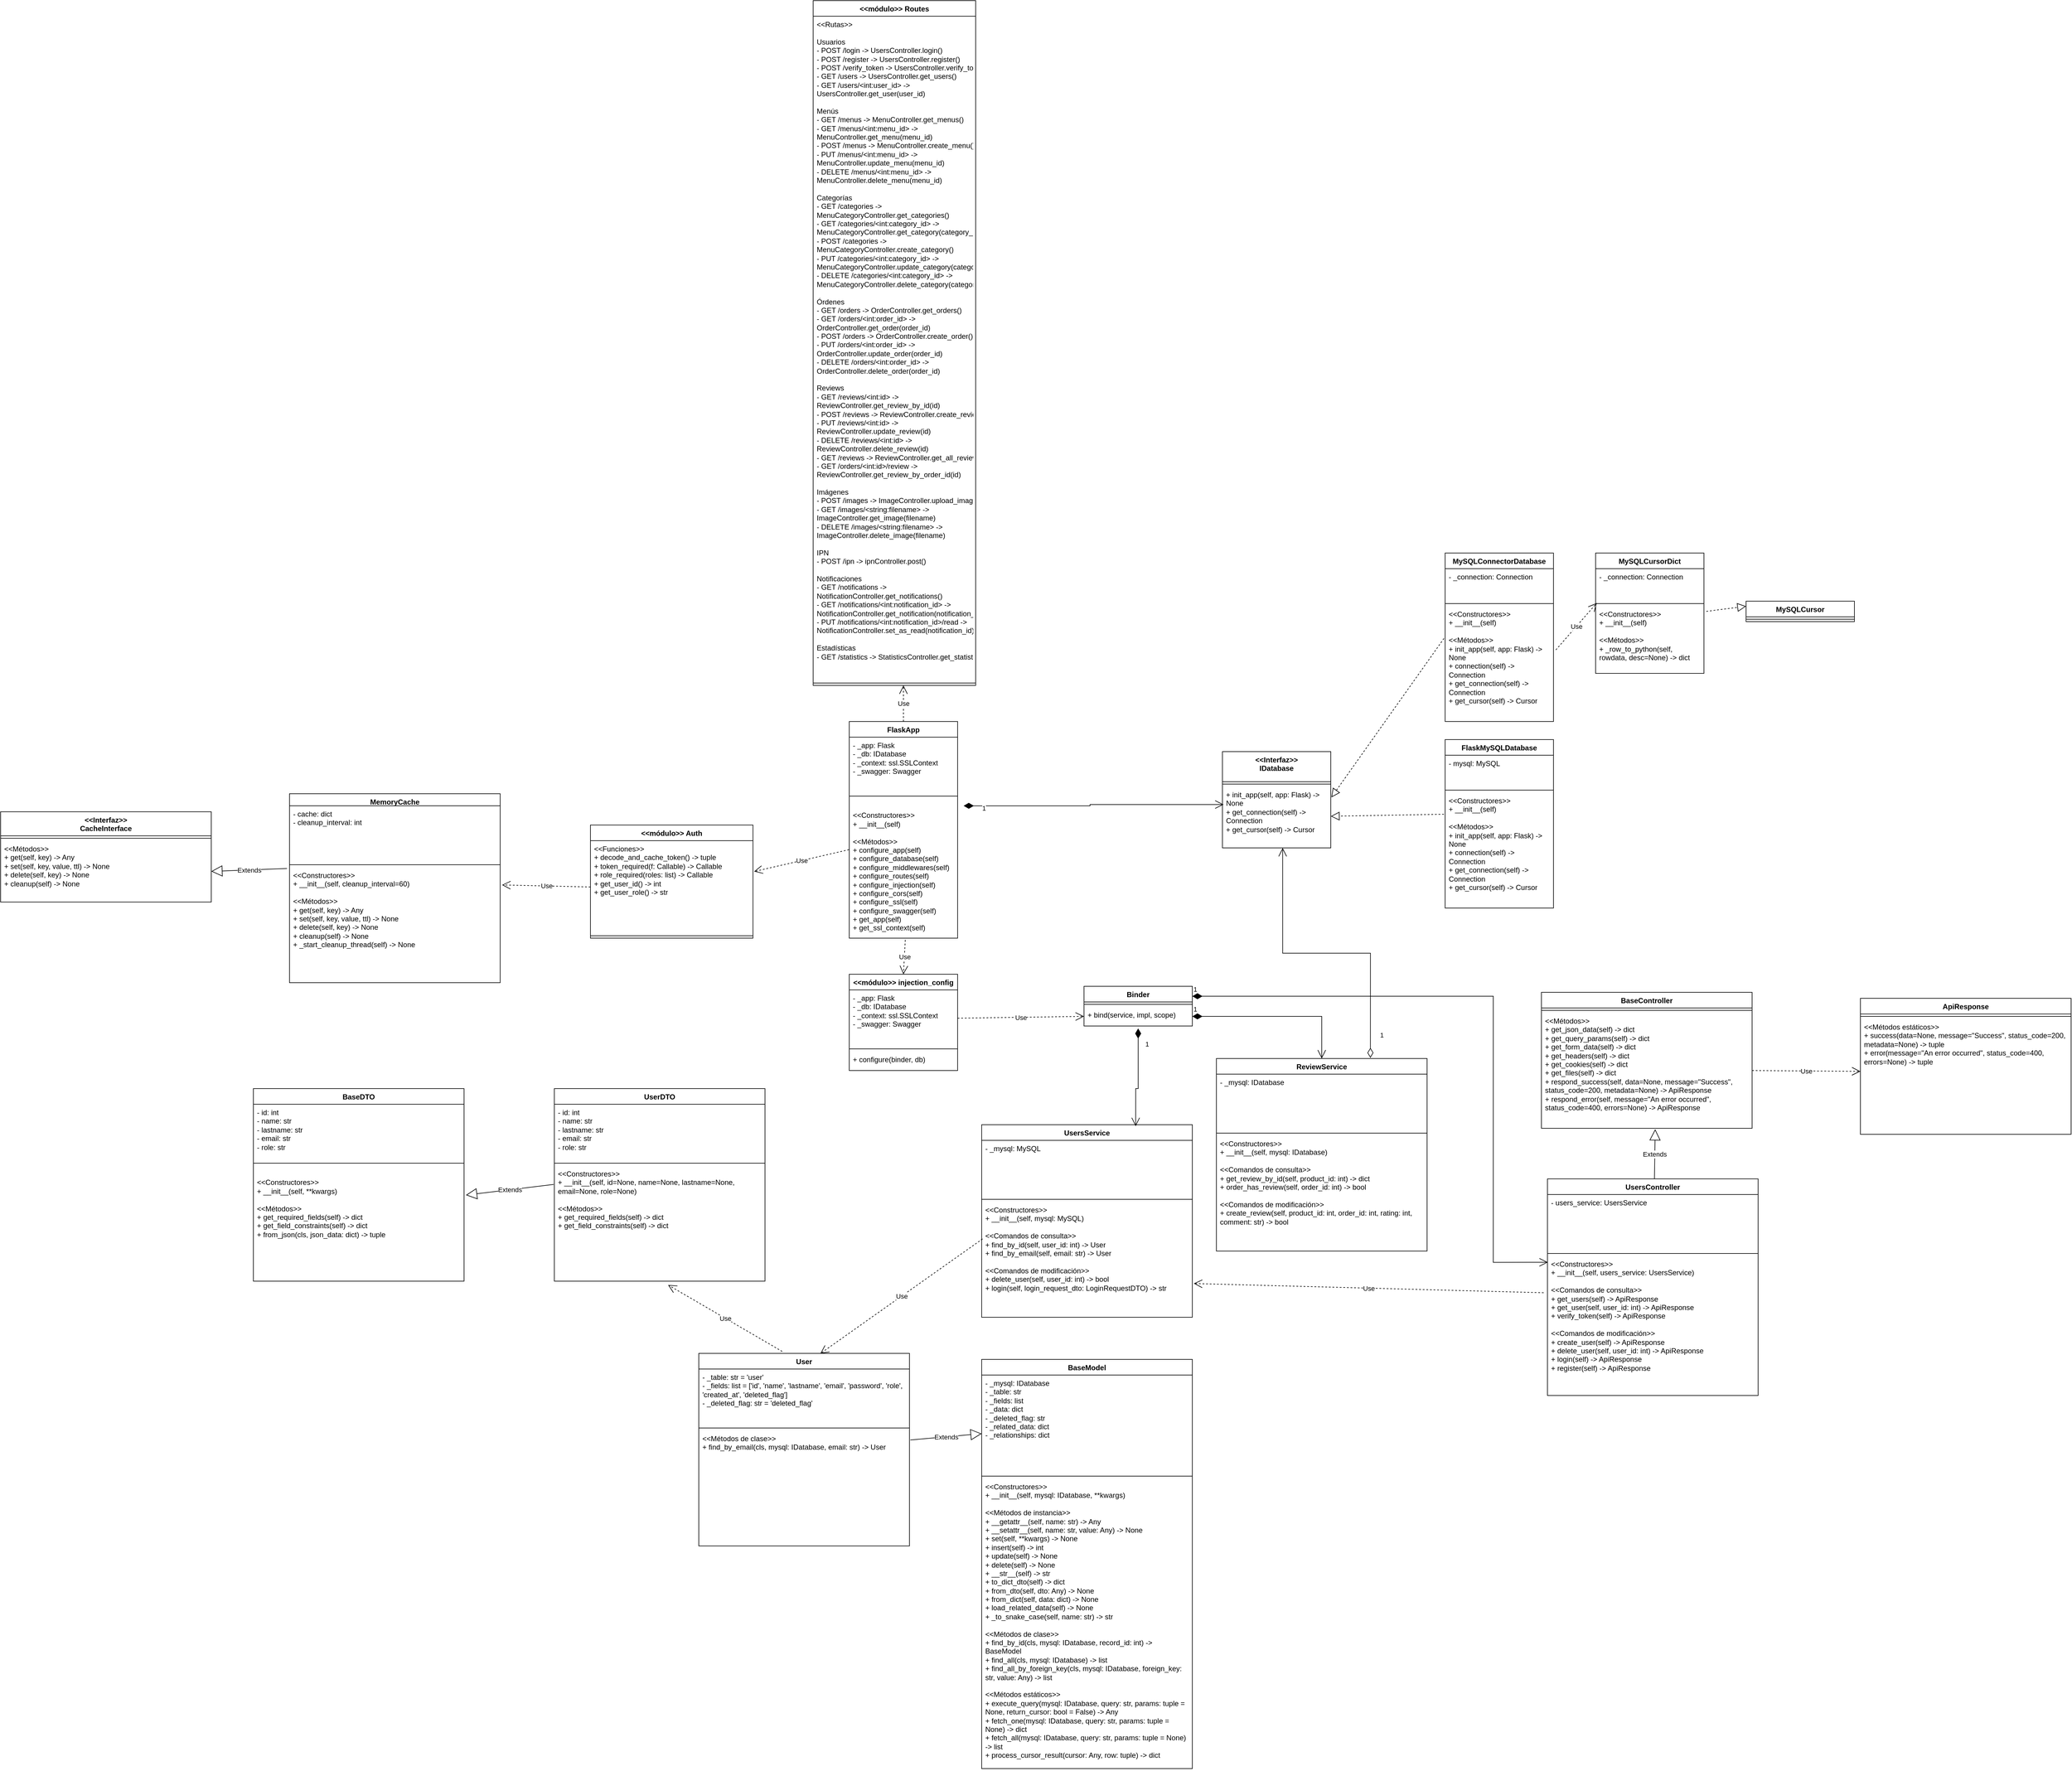 <mxfile version="22.0.0" type="device">
  <diagram name="Page-1" id="c4acf3e9-155e-7222-9cf6-157b1a14988f">
    <mxGraphModel dx="4900" dy="3720" grid="1" gridSize="10" guides="1" tooltips="1" connect="1" arrows="1" fold="1" page="1" pageScale="1" pageWidth="850" pageHeight="1100" background="none" math="0" shadow="0">
      <root>
        <mxCell id="0" />
        <mxCell id="1" parent="0" />
        <mxCell id="P1A6MYlfa6dCKhYoC_HP-1" value="&amp;lt;&amp;lt;módulo&amp;gt;&amp;gt; injection_config " style="swimlane;fontStyle=1;align=center;verticalAlign=top;childLayout=stackLayout;horizontal=1;startSize=26;horizontalStack=0;resizeParent=1;resizeParentMax=0;resizeLast=0;collapsible=1;marginBottom=0;whiteSpace=wrap;html=1;" parent="1" vertex="1">
          <mxGeometry x="20" y="480" width="180" height="160" as="geometry" />
        </mxCell>
        <mxCell id="P1A6MYlfa6dCKhYoC_HP-2" value="&lt;div&gt;- _app: Flask&lt;/div&gt;&lt;div&gt;- _db: IDatabase&lt;/div&gt;&lt;div&gt;- _context: ssl.SSLContext&lt;/div&gt;&lt;div&gt;- _swagger: Swagger&lt;/div&gt;" style="text;strokeColor=none;fillColor=none;align=left;verticalAlign=top;spacingLeft=4;spacingRight=4;overflow=hidden;rotatable=0;points=[[0,0.5],[1,0.5]];portConstraint=eastwest;whiteSpace=wrap;html=1;" parent="P1A6MYlfa6dCKhYoC_HP-1" vertex="1">
          <mxGeometry y="26" width="180" height="94" as="geometry" />
        </mxCell>
        <mxCell id="P1A6MYlfa6dCKhYoC_HP-3" value="" style="line;strokeWidth=1;fillColor=none;align=left;verticalAlign=middle;spacingTop=-1;spacingLeft=3;spacingRight=3;rotatable=0;labelPosition=right;points=[];portConstraint=eastwest;strokeColor=inherit;" parent="P1A6MYlfa6dCKhYoC_HP-1" vertex="1">
          <mxGeometry y="120" width="180" height="8" as="geometry" />
        </mxCell>
        <mxCell id="P1A6MYlfa6dCKhYoC_HP-4" value="&lt;div&gt;+ configure(binder, db)&amp;nbsp;&amp;nbsp;&lt;br&gt;&lt;/div&gt;" style="text;strokeColor=none;fillColor=none;align=left;verticalAlign=top;spacingLeft=4;spacingRight=4;overflow=hidden;rotatable=0;points=[[0,0.5],[1,0.5]];portConstraint=eastwest;whiteSpace=wrap;html=1;" parent="P1A6MYlfa6dCKhYoC_HP-1" vertex="1">
          <mxGeometry y="128" width="180" height="32" as="geometry" />
        </mxCell>
        <mxCell id="P1A6MYlfa6dCKhYoC_HP-6" value="FlaskApp" style="swimlane;fontStyle=1;align=center;verticalAlign=top;childLayout=stackLayout;horizontal=1;startSize=26;horizontalStack=0;resizeParent=1;resizeParentMax=0;resizeLast=0;collapsible=1;marginBottom=0;whiteSpace=wrap;html=1;" parent="1" vertex="1">
          <mxGeometry x="20" y="60" width="180" height="360" as="geometry" />
        </mxCell>
        <mxCell id="P1A6MYlfa6dCKhYoC_HP-7" value="&lt;div&gt;- _app: Flask&lt;/div&gt;&lt;div&gt;- _db: IDatabase&lt;/div&gt;&lt;div&gt;- _context: ssl.SSLContext&lt;/div&gt;&lt;div&gt;- _swagger: Swagger&lt;/div&gt;" style="text;strokeColor=none;fillColor=none;align=left;verticalAlign=top;spacingLeft=4;spacingRight=4;overflow=hidden;rotatable=0;points=[[0,0.5],[1,0.5]];portConstraint=eastwest;whiteSpace=wrap;html=1;" parent="P1A6MYlfa6dCKhYoC_HP-6" vertex="1">
          <mxGeometry y="26" width="180" height="94" as="geometry" />
        </mxCell>
        <mxCell id="P1A6MYlfa6dCKhYoC_HP-8" value="" style="line;strokeWidth=1;fillColor=none;align=left;verticalAlign=middle;spacingTop=-1;spacingLeft=3;spacingRight=3;rotatable=0;labelPosition=right;points=[];portConstraint=eastwest;strokeColor=inherit;" parent="P1A6MYlfa6dCKhYoC_HP-6" vertex="1">
          <mxGeometry y="120" width="180" height="8" as="geometry" />
        </mxCell>
        <mxCell id="P1A6MYlfa6dCKhYoC_HP-9" value="&lt;div&gt;&lt;br&gt;&lt;/div&gt;&lt;div&gt;&amp;lt;&amp;lt;Constructores&amp;gt;&amp;gt;&lt;/div&gt;&lt;div&gt;+ __init__(self)&lt;/div&gt;&lt;div&gt;&lt;br&gt;&lt;/div&gt;&lt;div&gt;&amp;lt;&amp;lt;Métodos&amp;gt;&amp;gt;&lt;/div&gt;&lt;div&gt;+ configure_app(self)&lt;/div&gt;&lt;div&gt;+ configure_database(self)&lt;/div&gt;&lt;div&gt;+ configure_middlewares(self)&lt;/div&gt;&lt;div&gt;+ configure_routes(self)&lt;/div&gt;&lt;div&gt;+ configure_injection(self)&lt;/div&gt;&lt;div&gt;+ configure_cors(self)&lt;/div&gt;&lt;div&gt;+ configure_ssl(self)&lt;/div&gt;&lt;div&gt;+ configure_swagger(self)&lt;/div&gt;&lt;div&gt;+ get_app(self)&lt;/div&gt;&lt;div&gt;+ get_ssl_context(self)&lt;/div&gt;&lt;div&gt;&lt;br&gt;&lt;/div&gt;" style="text;strokeColor=none;fillColor=none;align=left;verticalAlign=top;spacingLeft=4;spacingRight=4;overflow=hidden;rotatable=0;points=[[0,0.5],[1,0.5]];portConstraint=eastwest;whiteSpace=wrap;html=1;" parent="P1A6MYlfa6dCKhYoC_HP-6" vertex="1">
          <mxGeometry y="128" width="180" height="232" as="geometry" />
        </mxCell>
        <mxCell id="P1A6MYlfa6dCKhYoC_HP-10" value="UsersService" style="swimlane;fontStyle=1;align=center;verticalAlign=top;childLayout=stackLayout;horizontal=1;startSize=26;horizontalStack=0;resizeParent=1;resizeParentMax=0;resizeLast=0;collapsible=1;marginBottom=0;whiteSpace=wrap;html=1;" parent="1" vertex="1">
          <mxGeometry x="240" y="730" width="350" height="320" as="geometry" />
        </mxCell>
        <mxCell id="P1A6MYlfa6dCKhYoC_HP-11" value="- _mysql: MySQL" style="text;strokeColor=none;fillColor=none;align=left;verticalAlign=top;spacingLeft=4;spacingRight=4;overflow=hidden;rotatable=0;points=[[0,0.5],[1,0.5]];portConstraint=eastwest;whiteSpace=wrap;html=1;" parent="P1A6MYlfa6dCKhYoC_HP-10" vertex="1">
          <mxGeometry y="26" width="350" height="94" as="geometry" />
        </mxCell>
        <mxCell id="P1A6MYlfa6dCKhYoC_HP-12" value="" style="line;strokeWidth=1;fillColor=none;align=left;verticalAlign=middle;spacingTop=-1;spacingLeft=3;spacingRight=3;rotatable=0;labelPosition=right;points=[];portConstraint=eastwest;strokeColor=inherit;" parent="P1A6MYlfa6dCKhYoC_HP-10" vertex="1">
          <mxGeometry y="120" width="350" height="8" as="geometry" />
        </mxCell>
        <mxCell id="P1A6MYlfa6dCKhYoC_HP-13" value="&lt;div&gt;&lt;div&gt;&amp;lt;&amp;lt;Constructores&amp;gt;&amp;gt;&lt;/div&gt;&lt;div&gt;+ __init__(self, mysql: MySQL)&lt;/div&gt;&lt;div&gt;&lt;br&gt;&lt;/div&gt;&lt;div&gt;&amp;lt;&amp;lt;Comandos de consulta&amp;gt;&amp;gt;&lt;/div&gt;&lt;div&gt;+ find_by_id(self, user_id: int) -&amp;gt; User&lt;/div&gt;&lt;div&gt;+ find_by_email(self, email: str) -&amp;gt; User&lt;/div&gt;&lt;div&gt;&lt;br&gt;&lt;/div&gt;&lt;div&gt;&amp;lt;&amp;lt;Comandos de modificación&amp;gt;&amp;gt;&lt;/div&gt;&lt;div&gt;+ delete_user(self, user_id: int) -&amp;gt; bool&lt;/div&gt;&lt;div&gt;+ login(self, login_request_dto: LoginRequestDTO) -&amp;gt; str&lt;/div&gt;&lt;/div&gt;" style="text;strokeColor=none;fillColor=none;align=left;verticalAlign=top;spacingLeft=4;spacingRight=4;overflow=hidden;rotatable=0;points=[[0,0.5],[1,0.5]];portConstraint=eastwest;whiteSpace=wrap;html=1;" parent="P1A6MYlfa6dCKhYoC_HP-10" vertex="1">
          <mxGeometry y="128" width="350" height="192" as="geometry" />
        </mxCell>
        <mxCell id="P1A6MYlfa6dCKhYoC_HP-16" value="  Binder   " style="swimlane;fontStyle=1;align=center;verticalAlign=top;childLayout=stackLayout;horizontal=1;startSize=26;horizontalStack=0;resizeParent=1;resizeParentMax=0;resizeLast=0;collapsible=1;marginBottom=0;whiteSpace=wrap;html=1;" parent="1" vertex="1">
          <mxGeometry x="410" y="500" width="180" height="66" as="geometry" />
        </mxCell>
        <mxCell id="P1A6MYlfa6dCKhYoC_HP-18" value="" style="line;strokeWidth=1;fillColor=none;align=left;verticalAlign=middle;spacingTop=-1;spacingLeft=3;spacingRight=3;rotatable=0;labelPosition=right;points=[];portConstraint=eastwest;strokeColor=inherit;" parent="P1A6MYlfa6dCKhYoC_HP-16" vertex="1">
          <mxGeometry y="26" width="180" height="8" as="geometry" />
        </mxCell>
        <mxCell id="P1A6MYlfa6dCKhYoC_HP-19" value="&lt;div&gt;+ bind(service, impl, scope)&lt;br&gt;&lt;/div&gt;" style="text;strokeColor=none;fillColor=none;align=left;verticalAlign=top;spacingLeft=4;spacingRight=4;overflow=hidden;rotatable=0;points=[[0,0.5],[1,0.5]];portConstraint=eastwest;whiteSpace=wrap;html=1;" parent="P1A6MYlfa6dCKhYoC_HP-16" vertex="1">
          <mxGeometry y="34" width="180" height="32" as="geometry" />
        </mxCell>
        <mxCell id="P1A6MYlfa6dCKhYoC_HP-20" value="Use" style="endArrow=open;endSize=12;dashed=1;html=1;rounded=0;exitX=1;exitY=0.5;exitDx=0;exitDy=0;entryX=0;entryY=0.5;entryDx=0;entryDy=0;" parent="1" source="P1A6MYlfa6dCKhYoC_HP-2" target="P1A6MYlfa6dCKhYoC_HP-19" edge="1">
          <mxGeometry width="160" relative="1" as="geometry">
            <mxPoint x="380" y="680" as="sourcePoint" />
            <mxPoint x="540" y="680" as="targetPoint" />
          </mxGeometry>
        </mxCell>
        <mxCell id="P1A6MYlfa6dCKhYoC_HP-22" value="1" style="endArrow=open;html=1;endSize=12;startArrow=diamondThin;startSize=14;startFill=1;edgeStyle=orthogonalEdgeStyle;align=left;verticalAlign=bottom;rounded=0;exitX=0.5;exitY=1.125;exitDx=0;exitDy=0;exitPerimeter=0;entryX=0.731;entryY=0.008;entryDx=0;entryDy=0;entryPerimeter=0;" parent="1" source="P1A6MYlfa6dCKhYoC_HP-19" target="P1A6MYlfa6dCKhYoC_HP-10" edge="1">
          <mxGeometry x="-0.579" y="10" relative="1" as="geometry">
            <mxPoint x="600" y="630" as="sourcePoint" />
            <mxPoint x="650" y="660" as="targetPoint" />
            <Array as="points">
              <mxPoint x="500" y="670" />
              <mxPoint x="496" y="670" />
            </Array>
            <mxPoint as="offset" />
          </mxGeometry>
        </mxCell>
        <mxCell id="yyelKcN5H34rOJ5qzm9m-1" value="ReviewService" style="swimlane;fontStyle=1;align=center;verticalAlign=top;childLayout=stackLayout;horizontal=1;startSize=26;horizontalStack=0;resizeParent=1;resizeParentMax=0;resizeLast=0;collapsible=1;marginBottom=0;whiteSpace=wrap;html=1;" parent="1" vertex="1">
          <mxGeometry x="630" y="620" width="350" height="320" as="geometry" />
        </mxCell>
        <mxCell id="yyelKcN5H34rOJ5qzm9m-2" value="- _mysql: IDatabase" style="text;strokeColor=none;fillColor=none;align=left;verticalAlign=top;spacingLeft=4;spacingRight=4;overflow=hidden;rotatable=0;points=[[0,0.5],[1,0.5]];portConstraint=eastwest;whiteSpace=wrap;html=1;" parent="yyelKcN5H34rOJ5qzm9m-1" vertex="1">
          <mxGeometry y="26" width="350" height="94" as="geometry" />
        </mxCell>
        <mxCell id="yyelKcN5H34rOJ5qzm9m-3" value="" style="line;strokeWidth=1;fillColor=none;align=left;verticalAlign=middle;spacingTop=-1;spacingLeft=3;spacingRight=3;rotatable=0;labelPosition=right;points=[];portConstraint=eastwest;strokeColor=inherit;" parent="yyelKcN5H34rOJ5qzm9m-1" vertex="1">
          <mxGeometry y="120" width="350" height="8" as="geometry" />
        </mxCell>
        <mxCell id="yyelKcN5H34rOJ5qzm9m-4" value="&lt;div&gt;&amp;lt;&amp;lt;Constructores&amp;gt;&amp;gt;&lt;/div&gt;&lt;div&gt;+ __init__(self, mysql: IDatabase)&lt;/div&gt;&lt;div&gt;&lt;br&gt;&lt;/div&gt;&lt;div&gt;&amp;lt;&amp;lt;Comandos de consulta&amp;gt;&amp;gt;&lt;/div&gt;&lt;div&gt;+ get_review_by_id(self, product_id: int) -&amp;gt; dict&lt;/div&gt;&lt;div&gt;+ order_has_review(self, order_id: int) -&amp;gt; bool&lt;/div&gt;&lt;div&gt;&lt;br&gt;&lt;/div&gt;&lt;div&gt;&amp;lt;&amp;lt;Comandos de modificación&amp;gt;&amp;gt;&lt;/div&gt;&lt;div&gt;+ create_review(self, product_id: int, order_id: int, rating: int, comment: str) -&amp;gt; bool&lt;/div&gt;" style="text;strokeColor=none;fillColor=none;align=left;verticalAlign=top;spacingLeft=4;spacingRight=4;overflow=hidden;rotatable=0;points=[[0,0.5],[1,0.5]];portConstraint=eastwest;whiteSpace=wrap;html=1;" parent="yyelKcN5H34rOJ5qzm9m-1" vertex="1">
          <mxGeometry y="128" width="350" height="192" as="geometry" />
        </mxCell>
        <mxCell id="yyelKcN5H34rOJ5qzm9m-5" value="1" style="endArrow=open;html=1;endSize=12;startArrow=diamondThin;startSize=14;startFill=1;edgeStyle=orthogonalEdgeStyle;align=left;verticalAlign=bottom;rounded=0;exitX=1;exitY=0.5;exitDx=0;exitDy=0;entryX=0.5;entryY=0;entryDx=0;entryDy=0;" parent="1" source="P1A6MYlfa6dCKhYoC_HP-19" target="yyelKcN5H34rOJ5qzm9m-1" edge="1">
          <mxGeometry x="-1" y="3" relative="1" as="geometry">
            <mxPoint x="340" y="590" as="sourcePoint" />
            <mxPoint x="500" y="590" as="targetPoint" />
          </mxGeometry>
        </mxCell>
        <mxCell id="yyelKcN5H34rOJ5qzm9m-6" value="&lt;div&gt;&amp;lt;&amp;lt;Interfaz&amp;gt;&amp;gt;&lt;/div&gt;&lt;div&gt;IDatabase&lt;/div&gt;" style="swimlane;fontStyle=1;align=center;verticalAlign=top;childLayout=stackLayout;horizontal=1;startSize=50;horizontalStack=0;resizeParent=1;resizeParentMax=0;resizeLast=0;collapsible=1;marginBottom=0;whiteSpace=wrap;html=1;" parent="1" vertex="1">
          <mxGeometry x="640" y="110" width="180" height="160" as="geometry" />
        </mxCell>
        <mxCell id="yyelKcN5H34rOJ5qzm9m-8" value="" style="line;strokeWidth=1;fillColor=none;align=left;verticalAlign=middle;spacingTop=-1;spacingLeft=3;spacingRight=3;rotatable=0;labelPosition=right;points=[];portConstraint=eastwest;strokeColor=inherit;" parent="yyelKcN5H34rOJ5qzm9m-6" vertex="1">
          <mxGeometry y="50" width="180" height="8" as="geometry" />
        </mxCell>
        <mxCell id="yyelKcN5H34rOJ5qzm9m-9" value="&lt;div&gt;&lt;div&gt;+ init_app(self, app: Flask) -&amp;gt; None&lt;/div&gt;&lt;div&gt;+ get_connection(self) -&amp;gt; Connection&lt;/div&gt;&lt;div&gt;+ get_cursor(self) -&amp;gt; Cursor&lt;/div&gt;&lt;/div&gt;" style="text;strokeColor=none;fillColor=none;align=left;verticalAlign=top;spacingLeft=4;spacingRight=4;overflow=hidden;rotatable=0;points=[[0,0.5],[1,0.5]];portConstraint=eastwest;whiteSpace=wrap;html=1;" parent="yyelKcN5H34rOJ5qzm9m-6" vertex="1">
          <mxGeometry y="58" width="180" height="102" as="geometry" />
        </mxCell>
        <mxCell id="yyelKcN5H34rOJ5qzm9m-10" value="1" style="endArrow=open;html=1;endSize=12;startArrow=diamondThin;startSize=14;startFill=0;edgeStyle=orthogonalEdgeStyle;align=left;verticalAlign=bottom;rounded=0;exitX=0.731;exitY=-0.003;exitDx=0;exitDy=0;entryX=0.556;entryY=1;entryDx=0;entryDy=0;entryPerimeter=0;exitPerimeter=0;" parent="1" source="yyelKcN5H34rOJ5qzm9m-1" target="yyelKcN5H34rOJ5qzm9m-9" edge="1">
          <mxGeometry x="-0.883" y="-14" relative="1" as="geometry">
            <mxPoint x="510" y="490" as="sourcePoint" />
            <mxPoint x="670" y="490" as="targetPoint" />
            <mxPoint as="offset" />
          </mxGeometry>
        </mxCell>
        <mxCell id="yyelKcN5H34rOJ5qzm9m-11" value="FlaskMySQLDatabase" style="swimlane;fontStyle=1;align=center;verticalAlign=top;childLayout=stackLayout;horizontal=1;startSize=26;horizontalStack=0;resizeParent=1;resizeParentMax=0;resizeLast=0;collapsible=1;marginBottom=0;whiteSpace=wrap;html=1;" parent="1" vertex="1">
          <mxGeometry x="1010" y="90" width="180" height="280" as="geometry" />
        </mxCell>
        <mxCell id="yyelKcN5H34rOJ5qzm9m-12" value="- mysql: MySQL" style="text;strokeColor=none;fillColor=none;align=left;verticalAlign=top;spacingLeft=4;spacingRight=4;overflow=hidden;rotatable=0;points=[[0,0.5],[1,0.5]];portConstraint=eastwest;whiteSpace=wrap;html=1;" parent="yyelKcN5H34rOJ5qzm9m-11" vertex="1">
          <mxGeometry y="26" width="180" height="54" as="geometry" />
        </mxCell>
        <mxCell id="yyelKcN5H34rOJ5qzm9m-13" value="" style="line;strokeWidth=1;fillColor=none;align=left;verticalAlign=middle;spacingTop=-1;spacingLeft=3;spacingRight=3;rotatable=0;labelPosition=right;points=[];portConstraint=eastwest;strokeColor=inherit;" parent="yyelKcN5H34rOJ5qzm9m-11" vertex="1">
          <mxGeometry y="80" width="180" height="8" as="geometry" />
        </mxCell>
        <mxCell id="yyelKcN5H34rOJ5qzm9m-14" value="&lt;div&gt;&lt;div&gt;&amp;lt;&amp;lt;Constructores&amp;gt;&amp;gt;&lt;/div&gt;&lt;div&gt;+ __init__(self)&lt;/div&gt;&lt;div&gt;&lt;br&gt;&lt;/div&gt;&lt;div&gt;&amp;lt;&amp;lt;Métodos&amp;gt;&amp;gt;&lt;/div&gt;&lt;div&gt;+ init_app(self, app: Flask) -&amp;gt; None&lt;/div&gt;&lt;div&gt;+ connection(self) -&amp;gt; Connection&lt;/div&gt;&lt;div&gt;+ get_connection(self) -&amp;gt; Connection&lt;/div&gt;&lt;div&gt;+ get_cursor(self) -&amp;gt; Cursor&lt;/div&gt;&lt;/div&gt;&lt;div&gt;&lt;br&gt;&lt;/div&gt;" style="text;strokeColor=none;fillColor=none;align=left;verticalAlign=top;spacingLeft=4;spacingRight=4;overflow=hidden;rotatable=0;points=[[0,0.5],[1,0.5]];portConstraint=eastwest;whiteSpace=wrap;html=1;" parent="yyelKcN5H34rOJ5qzm9m-11" vertex="1">
          <mxGeometry y="88" width="180" height="192" as="geometry" />
        </mxCell>
        <mxCell id="yyelKcN5H34rOJ5qzm9m-16" value="" style="endArrow=block;dashed=1;endFill=0;endSize=12;html=1;rounded=0;exitX=-0.011;exitY=0.188;exitDx=0;exitDy=0;exitPerimeter=0;" parent="1" source="yyelKcN5H34rOJ5qzm9m-14" target="yyelKcN5H34rOJ5qzm9m-9" edge="1">
          <mxGeometry width="160" relative="1" as="geometry">
            <mxPoint x="730" y="200" as="sourcePoint" />
            <mxPoint x="890" y="200" as="targetPoint" />
          </mxGeometry>
        </mxCell>
        <mxCell id="yyelKcN5H34rOJ5qzm9m-17" value="MySQLConnectorDatabase" style="swimlane;fontStyle=1;align=center;verticalAlign=top;childLayout=stackLayout;horizontal=1;startSize=26;horizontalStack=0;resizeParent=1;resizeParentMax=0;resizeLast=0;collapsible=1;marginBottom=0;whiteSpace=wrap;html=1;" parent="1" vertex="1">
          <mxGeometry x="1010" y="-220" width="180" height="280" as="geometry" />
        </mxCell>
        <mxCell id="yyelKcN5H34rOJ5qzm9m-18" value="- _connection: Connection" style="text;strokeColor=none;fillColor=none;align=left;verticalAlign=top;spacingLeft=4;spacingRight=4;overflow=hidden;rotatable=0;points=[[0,0.5],[1,0.5]];portConstraint=eastwest;whiteSpace=wrap;html=1;" parent="yyelKcN5H34rOJ5qzm9m-17" vertex="1">
          <mxGeometry y="26" width="180" height="54" as="geometry" />
        </mxCell>
        <mxCell id="yyelKcN5H34rOJ5qzm9m-19" value="" style="line;strokeWidth=1;fillColor=none;align=left;verticalAlign=middle;spacingTop=-1;spacingLeft=3;spacingRight=3;rotatable=0;labelPosition=right;points=[];portConstraint=eastwest;strokeColor=inherit;" parent="yyelKcN5H34rOJ5qzm9m-17" vertex="1">
          <mxGeometry y="80" width="180" height="8" as="geometry" />
        </mxCell>
        <mxCell id="yyelKcN5H34rOJ5qzm9m-20" value="&lt;div&gt;&amp;lt;&amp;lt;Constructores&amp;gt;&amp;gt;&lt;/div&gt;&lt;div&gt;+ __init__(self)&lt;/div&gt;&lt;div&gt;&lt;br&gt;&lt;/div&gt;&lt;div&gt;&amp;lt;&amp;lt;Métodos&amp;gt;&amp;gt;&lt;/div&gt;&lt;div&gt;+ init_app(self, app: Flask) -&amp;gt; None&lt;/div&gt;&lt;div&gt;+ connection(self) -&amp;gt; Connection&lt;/div&gt;&lt;div&gt;+ get_connection(self) -&amp;gt; Connection&lt;/div&gt;&lt;div&gt;+ get_cursor(self) -&amp;gt; Cursor&lt;/div&gt;" style="text;strokeColor=none;fillColor=none;align=left;verticalAlign=top;spacingLeft=4;spacingRight=4;overflow=hidden;rotatable=0;points=[[0,0.5],[1,0.5]];portConstraint=eastwest;whiteSpace=wrap;html=1;" parent="yyelKcN5H34rOJ5qzm9m-17" vertex="1">
          <mxGeometry y="88" width="180" height="192" as="geometry" />
        </mxCell>
        <mxCell id="yyelKcN5H34rOJ5qzm9m-21" value="" style="endArrow=block;dashed=1;endFill=0;endSize=12;html=1;rounded=0;exitX=-0.011;exitY=0.281;exitDx=0;exitDy=0;exitPerimeter=0;entryX=1.006;entryY=0.176;entryDx=0;entryDy=0;entryPerimeter=0;" parent="1" source="yyelKcN5H34rOJ5qzm9m-20" target="yyelKcN5H34rOJ5qzm9m-9" edge="1">
          <mxGeometry width="160" relative="1" as="geometry">
            <mxPoint x="800" y="170" as="sourcePoint" />
            <mxPoint x="960" y="170" as="targetPoint" />
          </mxGeometry>
        </mxCell>
        <mxCell id="yyelKcN5H34rOJ5qzm9m-22" value="1" style="endArrow=open;html=1;endSize=12;startArrow=diamondThin;startSize=14;startFill=1;edgeStyle=orthogonalEdgeStyle;align=left;verticalAlign=bottom;rounded=0;exitX=1.056;exitY=0.052;exitDx=0;exitDy=0;exitPerimeter=0;entryX=0.011;entryY=0.294;entryDx=0;entryDy=0;entryPerimeter=0;" parent="1" source="P1A6MYlfa6dCKhYoC_HP-9" target="yyelKcN5H34rOJ5qzm9m-9" edge="1">
          <mxGeometry x="-0.869" y="-13" relative="1" as="geometry">
            <mxPoint x="590" y="350" as="sourcePoint" />
            <mxPoint x="510" y="204" as="targetPoint" />
            <mxPoint as="offset" />
          </mxGeometry>
        </mxCell>
        <mxCell id="yyelKcN5H34rOJ5qzm9m-23" value="Use" style="endArrow=open;endSize=12;dashed=1;html=1;rounded=0;exitX=0.517;exitY=1.013;exitDx=0;exitDy=0;exitPerimeter=0;entryX=0.5;entryY=0;entryDx=0;entryDy=0;" parent="1" source="P1A6MYlfa6dCKhYoC_HP-9" target="P1A6MYlfa6dCKhYoC_HP-1" edge="1">
          <mxGeometry width="160" relative="1" as="geometry">
            <mxPoint x="160" y="440" as="sourcePoint" />
            <mxPoint x="320" y="440" as="targetPoint" />
          </mxGeometry>
        </mxCell>
        <mxCell id="dZj5Tz1uE697csIQcJDK-2" value="MySQLCursorDict" style="swimlane;fontStyle=1;align=center;verticalAlign=top;childLayout=stackLayout;horizontal=1;startSize=26;horizontalStack=0;resizeParent=1;resizeParentMax=0;resizeLast=0;collapsible=1;marginBottom=0;whiteSpace=wrap;html=1;" parent="1" vertex="1">
          <mxGeometry x="1260" y="-220" width="180" height="200" as="geometry" />
        </mxCell>
        <mxCell id="dZj5Tz1uE697csIQcJDK-3" value="- _connection: Connection" style="text;strokeColor=none;fillColor=none;align=left;verticalAlign=top;spacingLeft=4;spacingRight=4;overflow=hidden;rotatable=0;points=[[0,0.5],[1,0.5]];portConstraint=eastwest;whiteSpace=wrap;html=1;" parent="dZj5Tz1uE697csIQcJDK-2" vertex="1">
          <mxGeometry y="26" width="180" height="54" as="geometry" />
        </mxCell>
        <mxCell id="dZj5Tz1uE697csIQcJDK-4" value="" style="line;strokeWidth=1;fillColor=none;align=left;verticalAlign=middle;spacingTop=-1;spacingLeft=3;spacingRight=3;rotatable=0;labelPosition=right;points=[];portConstraint=eastwest;strokeColor=inherit;" parent="dZj5Tz1uE697csIQcJDK-2" vertex="1">
          <mxGeometry y="80" width="180" height="8" as="geometry" />
        </mxCell>
        <mxCell id="dZj5Tz1uE697csIQcJDK-5" value="&lt;div&gt;&amp;lt;&amp;lt;Constructores&amp;gt;&amp;gt;&lt;/div&gt;&lt;div&gt;+ __init__(self)&lt;/div&gt;&lt;div&gt;&lt;br&gt;&lt;/div&gt;&lt;div&gt;&amp;lt;&amp;lt;Métodos&amp;gt;&amp;gt;&lt;/div&gt;&lt;div&gt;+ _row_to_python(self, rowdata, desc=None) -&amp;gt; dict&lt;/div&gt;&lt;div&gt;&lt;br&gt;&lt;/div&gt;" style="text;strokeColor=none;fillColor=none;align=left;verticalAlign=top;spacingLeft=4;spacingRight=4;overflow=hidden;rotatable=0;points=[[0,0.5],[1,0.5]];portConstraint=eastwest;whiteSpace=wrap;html=1;" parent="dZj5Tz1uE697csIQcJDK-2" vertex="1">
          <mxGeometry y="88" width="180" height="112" as="geometry" />
        </mxCell>
        <mxCell id="dZj5Tz1uE697csIQcJDK-6" value="MySQLCursor" style="swimlane;fontStyle=1;align=center;verticalAlign=top;childLayout=stackLayout;horizontal=1;startSize=26;horizontalStack=0;resizeParent=1;resizeParentMax=0;resizeLast=0;collapsible=1;marginBottom=0;whiteSpace=wrap;html=1;" parent="1" vertex="1">
          <mxGeometry x="1510" y="-140" width="180" height="34" as="geometry" />
        </mxCell>
        <mxCell id="dZj5Tz1uE697csIQcJDK-8" value="" style="line;strokeWidth=1;fillColor=none;align=left;verticalAlign=middle;spacingTop=-1;spacingLeft=3;spacingRight=3;rotatable=0;labelPosition=right;points=[];portConstraint=eastwest;strokeColor=inherit;" parent="dZj5Tz1uE697csIQcJDK-6" vertex="1">
          <mxGeometry y="26" width="180" height="8" as="geometry" />
        </mxCell>
        <mxCell id="dZj5Tz1uE697csIQcJDK-10" value="" style="endArrow=block;dashed=1;endFill=0;endSize=12;html=1;rounded=0;entryX=0;entryY=0.25;entryDx=0;entryDy=0;exitX=1.022;exitY=0.08;exitDx=0;exitDy=0;exitPerimeter=0;" parent="1" source="dZj5Tz1uE697csIQcJDK-5" target="dZj5Tz1uE697csIQcJDK-6" edge="1">
          <mxGeometry width="160" relative="1" as="geometry">
            <mxPoint x="1080" y="-40" as="sourcePoint" />
            <mxPoint x="1240" y="-40" as="targetPoint" />
          </mxGeometry>
        </mxCell>
        <mxCell id="dZj5Tz1uE697csIQcJDK-11" value="Use" style="endArrow=open;endSize=12;dashed=1;html=1;rounded=0;entryX=0.011;entryY=1.056;entryDx=0;entryDy=0;entryPerimeter=0;exitX=1.022;exitY=0.38;exitDx=0;exitDy=0;exitPerimeter=0;" parent="1" source="yyelKcN5H34rOJ5qzm9m-20" target="dZj5Tz1uE697csIQcJDK-3" edge="1">
          <mxGeometry width="160" relative="1" as="geometry">
            <mxPoint x="1310" y="80" as="sourcePoint" />
            <mxPoint x="1470" y="80" as="targetPoint" />
          </mxGeometry>
        </mxCell>
        <mxCell id="dZj5Tz1uE697csIQcJDK-12" value="BaseController" style="swimlane;fontStyle=1;align=center;verticalAlign=top;childLayout=stackLayout;horizontal=1;startSize=26;horizontalStack=0;resizeParent=1;resizeParentMax=0;resizeLast=0;collapsible=1;marginBottom=0;whiteSpace=wrap;html=1;" parent="1" vertex="1">
          <mxGeometry x="1170" y="510" width="350" height="226" as="geometry" />
        </mxCell>
        <mxCell id="dZj5Tz1uE697csIQcJDK-14" value="" style="line;strokeWidth=1;fillColor=none;align=left;verticalAlign=middle;spacingTop=-1;spacingLeft=3;spacingRight=3;rotatable=0;labelPosition=right;points=[];portConstraint=eastwest;strokeColor=inherit;" parent="dZj5Tz1uE697csIQcJDK-12" vertex="1">
          <mxGeometry y="26" width="350" height="8" as="geometry" />
        </mxCell>
        <mxCell id="dZj5Tz1uE697csIQcJDK-15" value="&lt;div&gt;&amp;lt;&amp;lt;Métodos&amp;gt;&amp;gt;&lt;/div&gt;&lt;div&gt;+ get_json_data(self) -&amp;gt; dict&lt;/div&gt;&lt;div&gt;+ get_query_params(self) -&amp;gt; dict&lt;/div&gt;&lt;div&gt;+ get_form_data(self) -&amp;gt; dict&lt;/div&gt;&lt;div&gt;+ get_headers(self) -&amp;gt; dict&lt;/div&gt;&lt;div&gt;+ get_cookies(self) -&amp;gt; dict&lt;/div&gt;&lt;div&gt;+ get_files(self) -&amp;gt; dict&lt;/div&gt;&lt;div&gt;+ respond_success(self, data=None, message=&quot;Success&quot;, status_code=200, metadata=None) -&amp;gt; ApiResponse&lt;/div&gt;&lt;div&gt;+ respond_error(self, message=&quot;An error occurred&quot;, status_code=400, errors=None) -&amp;gt; ApiResponse&lt;/div&gt;" style="text;strokeColor=none;fillColor=none;align=left;verticalAlign=top;spacingLeft=4;spacingRight=4;overflow=hidden;rotatable=0;points=[[0,0.5],[1,0.5]];portConstraint=eastwest;whiteSpace=wrap;html=1;" parent="dZj5Tz1uE697csIQcJDK-12" vertex="1">
          <mxGeometry y="34" width="350" height="192" as="geometry" />
        </mxCell>
        <mxCell id="dZj5Tz1uE697csIQcJDK-16" value="UsersController" style="swimlane;fontStyle=1;align=center;verticalAlign=top;childLayout=stackLayout;horizontal=1;startSize=26;horizontalStack=0;resizeParent=1;resizeParentMax=0;resizeLast=0;collapsible=1;marginBottom=0;whiteSpace=wrap;html=1;" parent="1" vertex="1">
          <mxGeometry x="1180" y="820" width="350" height="360" as="geometry" />
        </mxCell>
        <mxCell id="dZj5Tz1uE697csIQcJDK-17" value="- users_service: UsersService" style="text;strokeColor=none;fillColor=none;align=left;verticalAlign=top;spacingLeft=4;spacingRight=4;overflow=hidden;rotatable=0;points=[[0,0.5],[1,0.5]];portConstraint=eastwest;whiteSpace=wrap;html=1;" parent="dZj5Tz1uE697csIQcJDK-16" vertex="1">
          <mxGeometry y="26" width="350" height="94" as="geometry" />
        </mxCell>
        <mxCell id="dZj5Tz1uE697csIQcJDK-18" value="" style="line;strokeWidth=1;fillColor=none;align=left;verticalAlign=middle;spacingTop=-1;spacingLeft=3;spacingRight=3;rotatable=0;labelPosition=right;points=[];portConstraint=eastwest;strokeColor=inherit;" parent="dZj5Tz1uE697csIQcJDK-16" vertex="1">
          <mxGeometry y="120" width="350" height="8" as="geometry" />
        </mxCell>
        <mxCell id="dZj5Tz1uE697csIQcJDK-19" value="&lt;div&gt;&amp;lt;&amp;lt;Constructores&amp;gt;&amp;gt;&lt;/div&gt;&lt;div&gt;+ __init__(self, users_service: UsersService)&lt;/div&gt;&lt;div&gt;&lt;br&gt;&lt;/div&gt;&lt;div&gt;&amp;lt;&amp;lt;Comandos de consulta&amp;gt;&amp;gt;&lt;/div&gt;&lt;div&gt;+ get_users(self) -&amp;gt; ApiResponse&lt;/div&gt;&lt;div&gt;+ get_user(self, user_id: int) -&amp;gt; ApiResponse&lt;/div&gt;&lt;div&gt;+ verify_token(self) -&amp;gt; ApiResponse&lt;/div&gt;&lt;div&gt;&lt;br&gt;&lt;/div&gt;&lt;div&gt;&amp;lt;&amp;lt;Comandos de modificación&amp;gt;&amp;gt;&lt;/div&gt;&lt;div&gt;+ create_user(self) -&amp;gt; ApiResponse&lt;/div&gt;&lt;div&gt;+ delete_user(self, user_id: int) -&amp;gt; ApiResponse&lt;/div&gt;&lt;div&gt;+ login(self) -&amp;gt; ApiResponse&lt;/div&gt;&lt;div&gt;+ register(self) -&amp;gt; ApiResponse&lt;/div&gt;" style="text;strokeColor=none;fillColor=none;align=left;verticalAlign=top;spacingLeft=4;spacingRight=4;overflow=hidden;rotatable=0;points=[[0,0.5],[1,0.5]];portConstraint=eastwest;whiteSpace=wrap;html=1;" parent="dZj5Tz1uE697csIQcJDK-16" vertex="1">
          <mxGeometry y="128" width="350" height="232" as="geometry" />
        </mxCell>
        <mxCell id="dZj5Tz1uE697csIQcJDK-21" value="1" style="endArrow=open;html=1;endSize=12;startArrow=diamondThin;startSize=14;startFill=1;edgeStyle=orthogonalEdgeStyle;align=left;verticalAlign=bottom;rounded=0;exitX=1;exitY=0.25;exitDx=0;exitDy=0;entryX=0.002;entryY=0.046;entryDx=0;entryDy=0;entryPerimeter=0;" parent="1" source="P1A6MYlfa6dCKhYoC_HP-16" target="dZj5Tz1uE697csIQcJDK-19" edge="1">
          <mxGeometry x="-1" y="3" relative="1" as="geometry">
            <mxPoint x="880" y="820" as="sourcePoint" />
            <mxPoint x="1160" y="970" as="targetPoint" />
            <Array as="points">
              <mxPoint x="1090" y="516" />
              <mxPoint x="1090" y="959" />
            </Array>
          </mxGeometry>
        </mxCell>
        <mxCell id="dZj5Tz1uE697csIQcJDK-22" value="Use" style="endArrow=open;endSize=12;dashed=1;html=1;rounded=0;entryX=1.007;entryY=0.708;entryDx=0;entryDy=0;entryPerimeter=0;exitX=-0.018;exitY=0.264;exitDx=0;exitDy=0;exitPerimeter=0;" parent="1" source="dZj5Tz1uE697csIQcJDK-19" target="P1A6MYlfa6dCKhYoC_HP-13" edge="1">
          <mxGeometry width="160" relative="1" as="geometry">
            <mxPoint x="860" y="950" as="sourcePoint" />
            <mxPoint x="1020" y="950" as="targetPoint" />
          </mxGeometry>
        </mxCell>
        <mxCell id="gZ756074qEnlXkrNJ1wN-1" value="BaseModel" style="swimlane;fontStyle=1;align=center;verticalAlign=top;childLayout=stackLayout;horizontal=1;startSize=26;horizontalStack=0;resizeParent=1;resizeParentMax=0;resizeLast=0;collapsible=1;marginBottom=0;whiteSpace=wrap;html=1;" vertex="1" parent="1">
          <mxGeometry x="240" y="1120" width="350" height="680" as="geometry" />
        </mxCell>
        <mxCell id="gZ756074qEnlXkrNJ1wN-2" value="&lt;div&gt;- _mysql: IDatabase&lt;/div&gt;&lt;div&gt;- _table: str&lt;/div&gt;&lt;div&gt;- _fields: list&lt;/div&gt;&lt;div&gt;- _data: dict&lt;/div&gt;&lt;div&gt;- _deleted_flag: str&lt;/div&gt;&lt;div&gt;- _related_data: dict&lt;/div&gt;&lt;div&gt;- _relationships: dict&lt;/div&gt;" style="text;strokeColor=none;fillColor=none;align=left;verticalAlign=top;spacingLeft=4;spacingRight=4;overflow=hidden;rotatable=0;points=[[0,0.5],[1,0.5]];portConstraint=eastwest;whiteSpace=wrap;html=1;" vertex="1" parent="gZ756074qEnlXkrNJ1wN-1">
          <mxGeometry y="26" width="350" height="164" as="geometry" />
        </mxCell>
        <mxCell id="gZ756074qEnlXkrNJ1wN-3" value="" style="line;strokeWidth=1;fillColor=none;align=left;verticalAlign=middle;spacingTop=-1;spacingLeft=3;spacingRight=3;rotatable=0;labelPosition=right;points=[];portConstraint=eastwest;strokeColor=inherit;" vertex="1" parent="gZ756074qEnlXkrNJ1wN-1">
          <mxGeometry y="190" width="350" height="8" as="geometry" />
        </mxCell>
        <mxCell id="gZ756074qEnlXkrNJ1wN-4" value="&lt;div&gt;&amp;lt;&amp;lt;Constructores&amp;gt;&amp;gt;&lt;/div&gt;&lt;div&gt;+ __init__(self, mysql: IDatabase, **kwargs)&lt;/div&gt;&lt;div&gt;&lt;br&gt;&lt;/div&gt;&lt;div&gt;&amp;lt;&amp;lt;Métodos de instancia&amp;gt;&amp;gt;&lt;/div&gt;&lt;div&gt;+ __getattr__(self, name: str) -&amp;gt; Any&lt;/div&gt;&lt;div&gt;+ __setattr__(self, name: str, value: Any) -&amp;gt; None&lt;/div&gt;&lt;div&gt;+ set(self, **kwargs) -&amp;gt; None&lt;/div&gt;&lt;div&gt;+ insert(self) -&amp;gt; int&lt;/div&gt;&lt;div&gt;+ update(self) -&amp;gt; None&lt;/div&gt;&lt;div&gt;+ delete(self) -&amp;gt; None&lt;/div&gt;&lt;div&gt;+ __str__(self) -&amp;gt; str&lt;/div&gt;&lt;div&gt;+ to_dict_dto(self) -&amp;gt; dict&lt;/div&gt;&lt;div&gt;+ from_dto(self, dto: Any) -&amp;gt; None&lt;/div&gt;&lt;div&gt;+ from_dict(self, data: dict) -&amp;gt; None&lt;/div&gt;&lt;div&gt;+ load_related_data(self) -&amp;gt; None&lt;/div&gt;&lt;div&gt;+ _to_snake_case(self, name: str) -&amp;gt; str&lt;/div&gt;&lt;div&gt;&lt;br&gt;&lt;/div&gt;&lt;div&gt;&amp;lt;&amp;lt;Métodos de clase&amp;gt;&amp;gt;&lt;/div&gt;&lt;div&gt;+ find_by_id(cls, mysql: IDatabase, record_id: int) -&amp;gt; BaseModel&lt;/div&gt;&lt;div&gt;+ find_all(cls, mysql: IDatabase) -&amp;gt; list&lt;/div&gt;&lt;div&gt;+ find_all_by_foreign_key(cls, mysql: IDatabase, foreign_key: str, value: Any) -&amp;gt; list&lt;/div&gt;&lt;div&gt;&lt;br&gt;&lt;/div&gt;&lt;div&gt;&amp;lt;&amp;lt;Métodos estáticos&amp;gt;&amp;gt;&lt;/div&gt;&lt;div&gt;+ execute_query(mysql: IDatabase, query: str, params: tuple = None, return_cursor: bool = False) -&amp;gt; Any&lt;/div&gt;&lt;div&gt;+ fetch_one(mysql: IDatabase, query: str, params: tuple = None) -&amp;gt; dict&lt;/div&gt;&lt;div&gt;+ fetch_all(mysql: IDatabase, query: str, params: tuple = None) -&amp;gt; list&lt;/div&gt;&lt;div&gt;+ process_cursor_result(cursor: Any, row: tuple) -&amp;gt; dict&lt;/div&gt;" style="text;strokeColor=none;fillColor=none;align=left;verticalAlign=top;spacingLeft=4;spacingRight=4;overflow=hidden;rotatable=0;points=[[0,0.5],[1,0.5]];portConstraint=eastwest;whiteSpace=wrap;html=1;" vertex="1" parent="gZ756074qEnlXkrNJ1wN-1">
          <mxGeometry y="198" width="350" height="482" as="geometry" />
        </mxCell>
        <mxCell id="gZ756074qEnlXkrNJ1wN-9" value="User" style="swimlane;fontStyle=1;align=center;verticalAlign=top;childLayout=stackLayout;horizontal=1;startSize=26;horizontalStack=0;resizeParent=1;resizeParentMax=0;resizeLast=0;collapsible=1;marginBottom=0;whiteSpace=wrap;html=1;" vertex="1" parent="1">
          <mxGeometry x="-230" y="1110" width="350" height="320" as="geometry" />
        </mxCell>
        <mxCell id="gZ756074qEnlXkrNJ1wN-10" value="&lt;div&gt;- _table: str = &#39;user&#39;&lt;/div&gt;&lt;div&gt;- _fields: list = [&#39;id&#39;, &#39;name&#39;, &#39;lastname&#39;, &#39;email&#39;, &#39;password&#39;, &#39;role&#39;, &#39;created_at&#39;, &#39;deleted_flag&#39;]&lt;/div&gt;&lt;div&gt;- _deleted_flag: str = &#39;deleted_flag&#39;&lt;/div&gt;" style="text;strokeColor=none;fillColor=none;align=left;verticalAlign=top;spacingLeft=4;spacingRight=4;overflow=hidden;rotatable=0;points=[[0,0.5],[1,0.5]];portConstraint=eastwest;whiteSpace=wrap;html=1;" vertex="1" parent="gZ756074qEnlXkrNJ1wN-9">
          <mxGeometry y="26" width="350" height="94" as="geometry" />
        </mxCell>
        <mxCell id="gZ756074qEnlXkrNJ1wN-11" value="" style="line;strokeWidth=1;fillColor=none;align=left;verticalAlign=middle;spacingTop=-1;spacingLeft=3;spacingRight=3;rotatable=0;labelPosition=right;points=[];portConstraint=eastwest;strokeColor=inherit;" vertex="1" parent="gZ756074qEnlXkrNJ1wN-9">
          <mxGeometry y="120" width="350" height="8" as="geometry" />
        </mxCell>
        <mxCell id="gZ756074qEnlXkrNJ1wN-12" value="&lt;div&gt;&amp;lt;&amp;lt;Métodos de clase&amp;gt;&amp;gt;&lt;/div&gt;&lt;div&gt;+ find_by_email(cls, mysql: IDatabase, email: str) -&amp;gt; User&lt;/div&gt;&lt;div&gt;&lt;br&gt;&lt;/div&gt;" style="text;strokeColor=none;fillColor=none;align=left;verticalAlign=top;spacingLeft=4;spacingRight=4;overflow=hidden;rotatable=0;points=[[0,0.5],[1,0.5]];portConstraint=eastwest;whiteSpace=wrap;html=1;" vertex="1" parent="gZ756074qEnlXkrNJ1wN-9">
          <mxGeometry y="128" width="350" height="192" as="geometry" />
        </mxCell>
        <mxCell id="gZ756074qEnlXkrNJ1wN-14" value="Extends" style="endArrow=block;endSize=16;endFill=0;html=1;rounded=0;exitX=1.004;exitY=0.083;exitDx=0;exitDy=0;exitPerimeter=0;" edge="1" parent="1" source="gZ756074qEnlXkrNJ1wN-12" target="gZ756074qEnlXkrNJ1wN-2">
          <mxGeometry width="160" relative="1" as="geometry">
            <mxPoint x="220" y="1180" as="sourcePoint" />
            <mxPoint x="380" y="1180" as="targetPoint" />
          </mxGeometry>
        </mxCell>
        <mxCell id="gZ756074qEnlXkrNJ1wN-15" value="Use" style="endArrow=open;endSize=12;dashed=1;html=1;rounded=0;entryX=0.577;entryY=0.001;entryDx=0;entryDy=0;entryPerimeter=0;exitX=0.004;exitY=0.322;exitDx=0;exitDy=0;exitPerimeter=0;" edge="1" parent="1" source="P1A6MYlfa6dCKhYoC_HP-13" target="gZ756074qEnlXkrNJ1wN-9">
          <mxGeometry width="160" relative="1" as="geometry">
            <mxPoint x="360" y="1020" as="sourcePoint" />
            <mxPoint x="520" y="1020" as="targetPoint" />
          </mxGeometry>
        </mxCell>
        <mxCell id="gZ756074qEnlXkrNJ1wN-16" value="Extends" style="endArrow=block;endSize=16;endFill=0;html=1;rounded=0;entryX=0.54;entryY=1.008;entryDx=0;entryDy=0;entryPerimeter=0;" edge="1" parent="1" source="dZj5Tz1uE697csIQcJDK-16" target="dZj5Tz1uE697csIQcJDK-15">
          <mxGeometry width="160" relative="1" as="geometry">
            <mxPoint x="1100" y="830" as="sourcePoint" />
            <mxPoint x="1260" y="830" as="targetPoint" />
          </mxGeometry>
        </mxCell>
        <mxCell id="gZ756074qEnlXkrNJ1wN-17" value="UserDTO" style="swimlane;fontStyle=1;align=center;verticalAlign=top;childLayout=stackLayout;horizontal=1;startSize=26;horizontalStack=0;resizeParent=1;resizeParentMax=0;resizeLast=0;collapsible=1;marginBottom=0;whiteSpace=wrap;html=1;" vertex="1" parent="1">
          <mxGeometry x="-470" y="670" width="350" height="320" as="geometry" />
        </mxCell>
        <mxCell id="gZ756074qEnlXkrNJ1wN-18" value="&lt;div&gt;- id: int&lt;/div&gt;&lt;div&gt;- name: str&lt;/div&gt;&lt;div&gt;- lastname: str&lt;/div&gt;&lt;div&gt;- email: str&lt;/div&gt;&lt;div&gt;- role: str&lt;/div&gt;" style="text;strokeColor=none;fillColor=none;align=left;verticalAlign=top;spacingLeft=4;spacingRight=4;overflow=hidden;rotatable=0;points=[[0,0.5],[1,0.5]];portConstraint=eastwest;whiteSpace=wrap;html=1;" vertex="1" parent="gZ756074qEnlXkrNJ1wN-17">
          <mxGeometry y="26" width="350" height="94" as="geometry" />
        </mxCell>
        <mxCell id="gZ756074qEnlXkrNJ1wN-19" value="" style="line;strokeWidth=1;fillColor=none;align=left;verticalAlign=middle;spacingTop=-1;spacingLeft=3;spacingRight=3;rotatable=0;labelPosition=right;points=[];portConstraint=eastwest;strokeColor=inherit;" vertex="1" parent="gZ756074qEnlXkrNJ1wN-17">
          <mxGeometry y="120" width="350" height="8" as="geometry" />
        </mxCell>
        <mxCell id="gZ756074qEnlXkrNJ1wN-20" value="&lt;div&gt;&lt;div&gt;&amp;lt;&amp;lt;Constructores&amp;gt;&amp;gt;&lt;/div&gt;&lt;div&gt;+ __init__(self, id=None, name=None, lastname=None, email=None, role=None)&lt;/div&gt;&lt;div&gt;&lt;br&gt;&lt;/div&gt;&lt;div&gt;&amp;lt;&amp;lt;Métodos&amp;gt;&amp;gt;&lt;/div&gt;&lt;div&gt;+ get_required_fields(self) -&amp;gt; dict&lt;/div&gt;&lt;div&gt;+ get_field_constraints(self) -&amp;gt; dict&lt;/div&gt;&lt;/div&gt;&lt;div&gt;&lt;br&gt;&lt;/div&gt;" style="text;strokeColor=none;fillColor=none;align=left;verticalAlign=top;spacingLeft=4;spacingRight=4;overflow=hidden;rotatable=0;points=[[0,0.5],[1,0.5]];portConstraint=eastwest;whiteSpace=wrap;html=1;" vertex="1" parent="gZ756074qEnlXkrNJ1wN-17">
          <mxGeometry y="128" width="350" height="192" as="geometry" />
        </mxCell>
        <mxCell id="gZ756074qEnlXkrNJ1wN-22" value="Use" style="endArrow=open;endSize=12;dashed=1;html=1;rounded=0;entryX=0.54;entryY=1.033;entryDx=0;entryDy=0;entryPerimeter=0;exitX=0.396;exitY=-0.01;exitDx=0;exitDy=0;exitPerimeter=0;" edge="1" parent="1" source="gZ756074qEnlXkrNJ1wN-9" target="gZ756074qEnlXkrNJ1wN-20">
          <mxGeometry width="160" relative="1" as="geometry">
            <mxPoint x="-80" y="1050" as="sourcePoint" />
            <mxPoint x="80" y="1050" as="targetPoint" />
          </mxGeometry>
        </mxCell>
        <mxCell id="gZ756074qEnlXkrNJ1wN-23" value="BaseDTO" style="swimlane;fontStyle=1;align=center;verticalAlign=top;childLayout=stackLayout;horizontal=1;startSize=26;horizontalStack=0;resizeParent=1;resizeParentMax=0;resizeLast=0;collapsible=1;marginBottom=0;whiteSpace=wrap;html=1;" vertex="1" parent="1">
          <mxGeometry x="-970" y="670" width="350" height="320" as="geometry" />
        </mxCell>
        <mxCell id="gZ756074qEnlXkrNJ1wN-24" value="&lt;div&gt;- id: int&lt;/div&gt;&lt;div&gt;- name: str&lt;/div&gt;&lt;div&gt;- lastname: str&lt;/div&gt;&lt;div&gt;- email: str&lt;/div&gt;&lt;div&gt;- role: str&lt;/div&gt;" style="text;strokeColor=none;fillColor=none;align=left;verticalAlign=top;spacingLeft=4;spacingRight=4;overflow=hidden;rotatable=0;points=[[0,0.5],[1,0.5]];portConstraint=eastwest;whiteSpace=wrap;html=1;" vertex="1" parent="gZ756074qEnlXkrNJ1wN-23">
          <mxGeometry y="26" width="350" height="94" as="geometry" />
        </mxCell>
        <mxCell id="gZ756074qEnlXkrNJ1wN-25" value="" style="line;strokeWidth=1;fillColor=none;align=left;verticalAlign=middle;spacingTop=-1;spacingLeft=3;spacingRight=3;rotatable=0;labelPosition=right;points=[];portConstraint=eastwest;strokeColor=inherit;" vertex="1" parent="gZ756074qEnlXkrNJ1wN-23">
          <mxGeometry y="120" width="350" height="8" as="geometry" />
        </mxCell>
        <mxCell id="gZ756074qEnlXkrNJ1wN-26" value="&lt;div&gt;&lt;br&gt;&lt;/div&gt;&lt;div&gt;&amp;lt;&amp;lt;Constructores&amp;gt;&amp;gt;&lt;/div&gt;&lt;div&gt;+ __init__(self, **kwargs)&lt;/div&gt;&lt;div&gt;&lt;br&gt;&lt;/div&gt;&lt;div&gt;&amp;lt;&amp;lt;Métodos&amp;gt;&amp;gt;&lt;/div&gt;&lt;div&gt;+ get_required_fields(self) -&amp;gt; dict&lt;/div&gt;&lt;div&gt;+ get_field_constraints(self) -&amp;gt; dict&lt;/div&gt;&lt;div&gt;+ from_json(cls, json_data: dict) -&amp;gt; tuple&lt;/div&gt;" style="text;strokeColor=none;fillColor=none;align=left;verticalAlign=top;spacingLeft=4;spacingRight=4;overflow=hidden;rotatable=0;points=[[0,0.5],[1,0.5]];portConstraint=eastwest;whiteSpace=wrap;html=1;" vertex="1" parent="gZ756074qEnlXkrNJ1wN-23">
          <mxGeometry y="128" width="350" height="192" as="geometry" />
        </mxCell>
        <mxCell id="gZ756074qEnlXkrNJ1wN-27" value="Extends" style="endArrow=block;endSize=16;endFill=0;html=1;rounded=0;entryX=1.009;entryY=0.255;entryDx=0;entryDy=0;entryPerimeter=0;exitX=-0.003;exitY=0.163;exitDx=0;exitDy=0;exitPerimeter=0;" edge="1" parent="1" source="gZ756074qEnlXkrNJ1wN-20" target="gZ756074qEnlXkrNJ1wN-26">
          <mxGeometry width="160" relative="1" as="geometry">
            <mxPoint x="-680" y="800" as="sourcePoint" />
            <mxPoint x="-520" y="800" as="targetPoint" />
          </mxGeometry>
        </mxCell>
        <mxCell id="gZ756074qEnlXkrNJ1wN-28" value="ApiResponse" style="swimlane;fontStyle=1;align=center;verticalAlign=top;childLayout=stackLayout;horizontal=1;startSize=26;horizontalStack=0;resizeParent=1;resizeParentMax=0;resizeLast=0;collapsible=1;marginBottom=0;whiteSpace=wrap;html=1;" vertex="1" parent="1">
          <mxGeometry x="1700" y="520" width="350" height="226" as="geometry" />
        </mxCell>
        <mxCell id="gZ756074qEnlXkrNJ1wN-29" value="" style="line;strokeWidth=1;fillColor=none;align=left;verticalAlign=middle;spacingTop=-1;spacingLeft=3;spacingRight=3;rotatable=0;labelPosition=right;points=[];portConstraint=eastwest;strokeColor=inherit;" vertex="1" parent="gZ756074qEnlXkrNJ1wN-28">
          <mxGeometry y="26" width="350" height="8" as="geometry" />
        </mxCell>
        <mxCell id="gZ756074qEnlXkrNJ1wN-30" value="&lt;div&gt;&amp;lt;&amp;lt;Métodos estáticos&amp;gt;&amp;gt;&lt;/div&gt;&lt;div&gt;+ success(data=None, message=&quot;Success&quot;, status_code=200, metadata=None) -&amp;gt; tuple&lt;/div&gt;&lt;div&gt;+ error(message=&quot;An error occurred&quot;, status_code=400, errors=None) -&amp;gt; tuple&lt;/div&gt;" style="text;strokeColor=none;fillColor=none;align=left;verticalAlign=top;spacingLeft=4;spacingRight=4;overflow=hidden;rotatable=0;points=[[0,0.5],[1,0.5]];portConstraint=eastwest;whiteSpace=wrap;html=1;" vertex="1" parent="gZ756074qEnlXkrNJ1wN-28">
          <mxGeometry y="34" width="350" height="192" as="geometry" />
        </mxCell>
        <mxCell id="gZ756074qEnlXkrNJ1wN-31" value="Use" style="endArrow=open;endSize=12;dashed=1;html=1;rounded=0;entryX=0;entryY=0.455;entryDx=0;entryDy=0;entryPerimeter=0;exitX=1;exitY=0.5;exitDx=0;exitDy=0;" edge="1" parent="1" source="dZj5Tz1uE697csIQcJDK-15" target="gZ756074qEnlXkrNJ1wN-30">
          <mxGeometry width="160" relative="1" as="geometry">
            <mxPoint x="1460" y="720" as="sourcePoint" />
            <mxPoint x="1620" y="720" as="targetPoint" />
          </mxGeometry>
        </mxCell>
        <mxCell id="gZ756074qEnlXkrNJ1wN-32" value="&lt;div&gt;&amp;lt;&amp;lt;Interfaz&amp;gt;&amp;gt;&lt;/div&gt;&lt;div&gt;CacheInterface&lt;/div&gt;" style="swimlane;fontStyle=1;align=center;verticalAlign=top;childLayout=stackLayout;horizontal=1;startSize=40;horizontalStack=0;resizeParent=1;resizeParentMax=0;resizeLast=0;collapsible=1;marginBottom=0;whiteSpace=wrap;html=1;" vertex="1" parent="1">
          <mxGeometry x="-1390" y="210" width="350" height="150" as="geometry" />
        </mxCell>
        <mxCell id="gZ756074qEnlXkrNJ1wN-34" value="" style="line;strokeWidth=1;fillColor=none;align=left;verticalAlign=middle;spacingTop=-1;spacingLeft=3;spacingRight=3;rotatable=0;labelPosition=right;points=[];portConstraint=eastwest;strokeColor=inherit;" vertex="1" parent="gZ756074qEnlXkrNJ1wN-32">
          <mxGeometry y="40" width="350" height="8" as="geometry" />
        </mxCell>
        <mxCell id="gZ756074qEnlXkrNJ1wN-35" value="&lt;div&gt;&lt;div&gt;&lt;div&gt;&amp;lt;&amp;lt;Métodos&amp;gt;&amp;gt;&lt;/div&gt;&lt;div&gt;+ get(self, key) -&amp;gt; Any&lt;/div&gt;&lt;div&gt;+ set(self, key, value, ttl) -&amp;gt; None&lt;/div&gt;&lt;div&gt;+ delete(self, key) -&amp;gt; None&lt;/div&gt;&lt;div&gt;+ cleanup(self) -&amp;gt; None&lt;/div&gt;&lt;/div&gt;&lt;/div&gt;" style="text;strokeColor=none;fillColor=none;align=left;verticalAlign=top;spacingLeft=4;spacingRight=4;overflow=hidden;rotatable=0;points=[[0,0.5],[1,0.5]];portConstraint=eastwest;whiteSpace=wrap;html=1;" vertex="1" parent="gZ756074qEnlXkrNJ1wN-32">
          <mxGeometry y="48" width="350" height="102" as="geometry" />
        </mxCell>
        <mxCell id="gZ756074qEnlXkrNJ1wN-37" value="MemoryCache" style="swimlane;fontStyle=1;align=center;verticalAlign=top;childLayout=stackLayout;horizontal=1;startSize=20;horizontalStack=0;resizeParent=1;resizeParentMax=0;resizeLast=0;collapsible=1;marginBottom=0;whiteSpace=wrap;html=1;" vertex="1" parent="1">
          <mxGeometry x="-910" y="180" width="350" height="314" as="geometry" />
        </mxCell>
        <mxCell id="gZ756074qEnlXkrNJ1wN-38" value="&lt;div&gt;- cache: dict&lt;/div&gt;&lt;div&gt;- cleanup_interval: int&lt;/div&gt;" style="text;strokeColor=none;fillColor=none;align=left;verticalAlign=top;spacingLeft=4;spacingRight=4;overflow=hidden;rotatable=0;points=[[0,0.5],[1,0.5]];portConstraint=eastwest;whiteSpace=wrap;html=1;" vertex="1" parent="gZ756074qEnlXkrNJ1wN-37">
          <mxGeometry y="20" width="350" height="94" as="geometry" />
        </mxCell>
        <mxCell id="gZ756074qEnlXkrNJ1wN-39" value="" style="line;strokeWidth=1;fillColor=none;align=left;verticalAlign=middle;spacingTop=-1;spacingLeft=3;spacingRight=3;rotatable=0;labelPosition=right;points=[];portConstraint=eastwest;strokeColor=inherit;" vertex="1" parent="gZ756074qEnlXkrNJ1wN-37">
          <mxGeometry y="114" width="350" height="8" as="geometry" />
        </mxCell>
        <mxCell id="gZ756074qEnlXkrNJ1wN-40" value="&lt;div&gt;&lt;div&gt;&lt;div&gt;&amp;lt;&amp;lt;Constructores&amp;gt;&amp;gt;&lt;/div&gt;&lt;div&gt;+ __init__(self, cleanup_interval=60)&lt;/div&gt;&lt;div&gt;&lt;br&gt;&lt;/div&gt;&lt;div&gt;&amp;lt;&amp;lt;Métodos&amp;gt;&amp;gt;&lt;/div&gt;&lt;div&gt;+ get(self, key) -&amp;gt; Any&lt;/div&gt;&lt;div&gt;+ set(self, key, value, ttl) -&amp;gt; None&lt;/div&gt;&lt;div&gt;+ delete(self, key) -&amp;gt; None&lt;/div&gt;&lt;div&gt;+ cleanup(self) -&amp;gt; None&lt;/div&gt;&lt;div&gt;+ _start_cleanup_thread(self) -&amp;gt; None&lt;/div&gt;&lt;/div&gt;&lt;/div&gt;" style="text;strokeColor=none;fillColor=none;align=left;verticalAlign=top;spacingLeft=4;spacingRight=4;overflow=hidden;rotatable=0;points=[[0,0.5],[1,0.5]];portConstraint=eastwest;whiteSpace=wrap;html=1;" vertex="1" parent="gZ756074qEnlXkrNJ1wN-37">
          <mxGeometry y="122" width="350" height="192" as="geometry" />
        </mxCell>
        <mxCell id="gZ756074qEnlXkrNJ1wN-41" value="Extends" style="endArrow=block;endSize=16;endFill=0;html=1;rounded=0;entryX=1;entryY=0.5;entryDx=0;entryDy=0;exitX=-0.012;exitY=0.012;exitDx=0;exitDy=0;exitPerimeter=0;" edge="1" parent="1" source="gZ756074qEnlXkrNJ1wN-40" target="gZ756074qEnlXkrNJ1wN-35">
          <mxGeometry width="160" relative="1" as="geometry">
            <mxPoint x="-550" y="400" as="sourcePoint" />
            <mxPoint x="-390" y="400" as="targetPoint" />
          </mxGeometry>
        </mxCell>
        <mxCell id="gZ756074qEnlXkrNJ1wN-42" value="&amp;lt;&amp;lt;módulo&amp;gt;&amp;gt; Auth" style="swimlane;fontStyle=1;align=center;verticalAlign=top;childLayout=stackLayout;horizontal=1;startSize=26;horizontalStack=0;resizeParent=1;resizeParentMax=0;resizeLast=0;collapsible=1;marginBottom=0;whiteSpace=wrap;html=1;" vertex="1" parent="1">
          <mxGeometry x="-410" y="232" width="270" height="188" as="geometry" />
        </mxCell>
        <mxCell id="gZ756074qEnlXkrNJ1wN-43" value="&lt;div&gt;&amp;lt;&amp;lt;Funciones&amp;gt;&amp;gt;&lt;/div&gt;&lt;div&gt;+ decode_and_cache_token() -&amp;gt; tuple&lt;/div&gt;&lt;div&gt;+ token_required(f: Callable) -&amp;gt; Callable&lt;/div&gt;&lt;div&gt;+ role_required(roles: list) -&amp;gt; Callable&lt;/div&gt;&lt;div&gt;+ get_user_id() -&amp;gt; int&lt;/div&gt;&lt;div&gt;+ get_user_role() -&amp;gt; str&lt;/div&gt;" style="text;strokeColor=none;fillColor=none;align=left;verticalAlign=top;spacingLeft=4;spacingRight=4;overflow=hidden;rotatable=0;points=[[0,0.5],[1,0.5]];portConstraint=eastwest;whiteSpace=wrap;html=1;" vertex="1" parent="gZ756074qEnlXkrNJ1wN-42">
          <mxGeometry y="26" width="270" height="154" as="geometry" />
        </mxCell>
        <mxCell id="gZ756074qEnlXkrNJ1wN-44" value="" style="line;strokeWidth=1;fillColor=none;align=left;verticalAlign=middle;spacingTop=-1;spacingLeft=3;spacingRight=3;rotatable=0;labelPosition=right;points=[];portConstraint=eastwest;strokeColor=inherit;" vertex="1" parent="gZ756074qEnlXkrNJ1wN-42">
          <mxGeometry y="180" width="270" height="8" as="geometry" />
        </mxCell>
        <mxCell id="gZ756074qEnlXkrNJ1wN-47" value="Use" style="endArrow=open;endSize=12;dashed=1;html=1;rounded=0;entryX=1.009;entryY=0.154;entryDx=0;entryDy=0;entryPerimeter=0;exitX=0;exitY=0.5;exitDx=0;exitDy=0;" edge="1" parent="1" source="gZ756074qEnlXkrNJ1wN-43" target="gZ756074qEnlXkrNJ1wN-40">
          <mxGeometry width="160" relative="1" as="geometry">
            <mxPoint x="-230" y="380" as="sourcePoint" />
            <mxPoint x="-70" y="380" as="targetPoint" />
          </mxGeometry>
        </mxCell>
        <mxCell id="gZ756074qEnlXkrNJ1wN-48" value="Use" style="endArrow=open;endSize=12;dashed=1;html=1;rounded=0;entryX=1.007;entryY=0.333;entryDx=0;entryDy=0;entryPerimeter=0;exitX=-0.002;exitY=0.366;exitDx=0;exitDy=0;exitPerimeter=0;" edge="1" parent="1" source="P1A6MYlfa6dCKhYoC_HP-9" target="gZ756074qEnlXkrNJ1wN-43">
          <mxGeometry width="160" relative="1" as="geometry">
            <mxPoint x="-230" y="380" as="sourcePoint" />
            <mxPoint x="-70" y="380" as="targetPoint" />
          </mxGeometry>
        </mxCell>
        <mxCell id="gZ756074qEnlXkrNJ1wN-49" value="&amp;lt;&amp;lt;módulo&amp;gt;&amp;gt; Routes" style="swimlane;fontStyle=1;align=center;verticalAlign=top;childLayout=stackLayout;horizontal=1;startSize=26;horizontalStack=0;resizeParent=1;resizeParentMax=0;resizeLast=0;collapsible=1;marginBottom=0;whiteSpace=wrap;html=1;" vertex="1" parent="1">
          <mxGeometry x="-40" y="-1138" width="270" height="1138" as="geometry" />
        </mxCell>
        <mxCell id="gZ756074qEnlXkrNJ1wN-50" value="&lt;div&gt;&amp;lt;&amp;lt;Rutas&amp;gt;&amp;gt;&lt;/div&gt;&lt;div&gt;&lt;br&gt;&lt;/div&gt;&lt;div&gt;Usuarios&lt;/div&gt;&lt;div&gt;- POST /login -&amp;gt; UsersController.login()&lt;/div&gt;&lt;div&gt;- POST /register -&amp;gt; UsersController.register()&lt;/div&gt;&lt;div&gt;- POST /verify_token -&amp;gt; UsersController.verify_token()&lt;/div&gt;&lt;div&gt;- GET /users -&amp;gt; UsersController.get_users()&lt;/div&gt;&lt;div&gt;- GET /users/&amp;lt;int:user_id&amp;gt; -&amp;gt; UsersController.get_user(user_id)&lt;/div&gt;&lt;div&gt;&lt;br&gt;&lt;/div&gt;&lt;div&gt;Menús&lt;/div&gt;&lt;div&gt;- GET /menus -&amp;gt; MenuController.get_menus()&lt;/div&gt;&lt;div&gt;- GET /menus/&amp;lt;int:menu_id&amp;gt; -&amp;gt; MenuController.get_menu(menu_id)&lt;/div&gt;&lt;div&gt;- POST /menus -&amp;gt; MenuController.create_menu()&lt;/div&gt;&lt;div&gt;- PUT /menus/&amp;lt;int:menu_id&amp;gt; -&amp;gt; MenuController.update_menu(menu_id)&lt;/div&gt;&lt;div&gt;- DELETE /menus/&amp;lt;int:menu_id&amp;gt; -&amp;gt; MenuController.delete_menu(menu_id)&lt;/div&gt;&lt;div&gt;&lt;br&gt;&lt;/div&gt;&lt;div&gt;Categorías&lt;/div&gt;&lt;div&gt;- GET /categories -&amp;gt; MenuCategoryController.get_categories()&lt;/div&gt;&lt;div&gt;- GET /categories/&amp;lt;int:category_id&amp;gt; -&amp;gt; MenuCategoryController.get_category(category_id)&lt;/div&gt;&lt;div&gt;- POST /categories -&amp;gt; MenuCategoryController.create_category()&lt;/div&gt;&lt;div&gt;- PUT /categories/&amp;lt;int:category_id&amp;gt; -&amp;gt; MenuCategoryController.update_category(category_id)&lt;/div&gt;&lt;div&gt;- DELETE /categories/&amp;lt;int:category_id&amp;gt; -&amp;gt; MenuCategoryController.delete_category(category_id)&lt;/div&gt;&lt;div&gt;&lt;br&gt;&lt;/div&gt;&lt;div&gt;Órdenes&lt;/div&gt;&lt;div&gt;- GET /orders -&amp;gt; OrderController.get_orders()&lt;/div&gt;&lt;div&gt;- GET /orders/&amp;lt;int:order_id&amp;gt; -&amp;gt; OrderController.get_order(order_id)&lt;/div&gt;&lt;div&gt;- POST /orders -&amp;gt; OrderController.create_order()&lt;/div&gt;&lt;div&gt;- PUT /orders/&amp;lt;int:order_id&amp;gt; -&amp;gt; OrderController.update_order(order_id)&lt;/div&gt;&lt;div&gt;- DELETE /orders/&amp;lt;int:order_id&amp;gt; -&amp;gt; OrderController.delete_order(order_id)&lt;/div&gt;&lt;div&gt;&lt;br&gt;&lt;/div&gt;&lt;div&gt;Reviews&lt;/div&gt;&lt;div&gt;- GET /reviews/&amp;lt;int:id&amp;gt; -&amp;gt; ReviewController.get_review_by_id(id)&lt;/div&gt;&lt;div&gt;- POST /reviews -&amp;gt; ReviewController.create_review()&lt;/div&gt;&lt;div&gt;- PUT /reviews/&amp;lt;int:id&amp;gt; -&amp;gt; ReviewController.update_review(id)&lt;/div&gt;&lt;div&gt;- DELETE /reviews/&amp;lt;int:id&amp;gt; -&amp;gt; ReviewController.delete_review(id)&lt;/div&gt;&lt;div&gt;- GET /reviews -&amp;gt; ReviewController.get_all_reviews()&lt;/div&gt;&lt;div&gt;- GET /orders/&amp;lt;int:id&amp;gt;/review -&amp;gt; ReviewController.get_review_by_order_id(id)&lt;/div&gt;&lt;div&gt;&lt;br&gt;&lt;/div&gt;&lt;div&gt;Imágenes&lt;/div&gt;&lt;div&gt;- POST /images -&amp;gt; ImageController.upload_image()&lt;/div&gt;&lt;div&gt;- GET /images/&amp;lt;string:filename&amp;gt; -&amp;gt; ImageController.get_image(filename)&lt;/div&gt;&lt;div&gt;- DELETE /images/&amp;lt;string:filename&amp;gt; -&amp;gt; ImageController.delete_image(filename)&lt;/div&gt;&lt;div&gt;&lt;br&gt;&lt;/div&gt;&lt;div&gt;IPN&lt;/div&gt;&lt;div&gt;- POST /ipn -&amp;gt; ipnController.post()&lt;/div&gt;&lt;div&gt;&lt;br&gt;&lt;/div&gt;&lt;div&gt;Notificaciones&lt;/div&gt;&lt;div&gt;- GET /notifications -&amp;gt; NotificationController.get_notifications()&lt;/div&gt;&lt;div&gt;- GET /notifications/&amp;lt;int:notification_id&amp;gt; -&amp;gt; NotificationController.get_notification(notification_id)&lt;/div&gt;&lt;div&gt;- PUT /notifications/&amp;lt;int:notification_id&amp;gt;/read -&amp;gt; NotificationController.set_as_read(notification_id)&lt;/div&gt;&lt;div&gt;&lt;br&gt;&lt;/div&gt;&lt;div&gt;Estadísticas&lt;/div&gt;&lt;div&gt;- GET /statistics -&amp;gt; StatisticsController.get_statistics()&lt;/div&gt;" style="text;strokeColor=none;fillColor=none;align=left;verticalAlign=top;spacingLeft=4;spacingRight=4;overflow=hidden;rotatable=0;points=[[0,0.5],[1,0.5]];portConstraint=eastwest;whiteSpace=wrap;html=1;" vertex="1" parent="gZ756074qEnlXkrNJ1wN-49">
          <mxGeometry y="26" width="270" height="1104" as="geometry" />
        </mxCell>
        <mxCell id="gZ756074qEnlXkrNJ1wN-51" value="" style="line;strokeWidth=1;fillColor=none;align=left;verticalAlign=middle;spacingTop=-1;spacingLeft=3;spacingRight=3;rotatable=0;labelPosition=right;points=[];portConstraint=eastwest;strokeColor=inherit;" vertex="1" parent="gZ756074qEnlXkrNJ1wN-49">
          <mxGeometry y="1130" width="270" height="8" as="geometry" />
        </mxCell>
        <mxCell id="gZ756074qEnlXkrNJ1wN-53" value="Use" style="endArrow=open;endSize=12;dashed=1;html=1;rounded=0;" edge="1" parent="1" source="P1A6MYlfa6dCKhYoC_HP-6">
          <mxGeometry width="160" relative="1" as="geometry">
            <mxPoint x="-60" y="90" as="sourcePoint" />
            <mxPoint x="110" as="targetPoint" />
          </mxGeometry>
        </mxCell>
      </root>
    </mxGraphModel>
  </diagram>
</mxfile>
